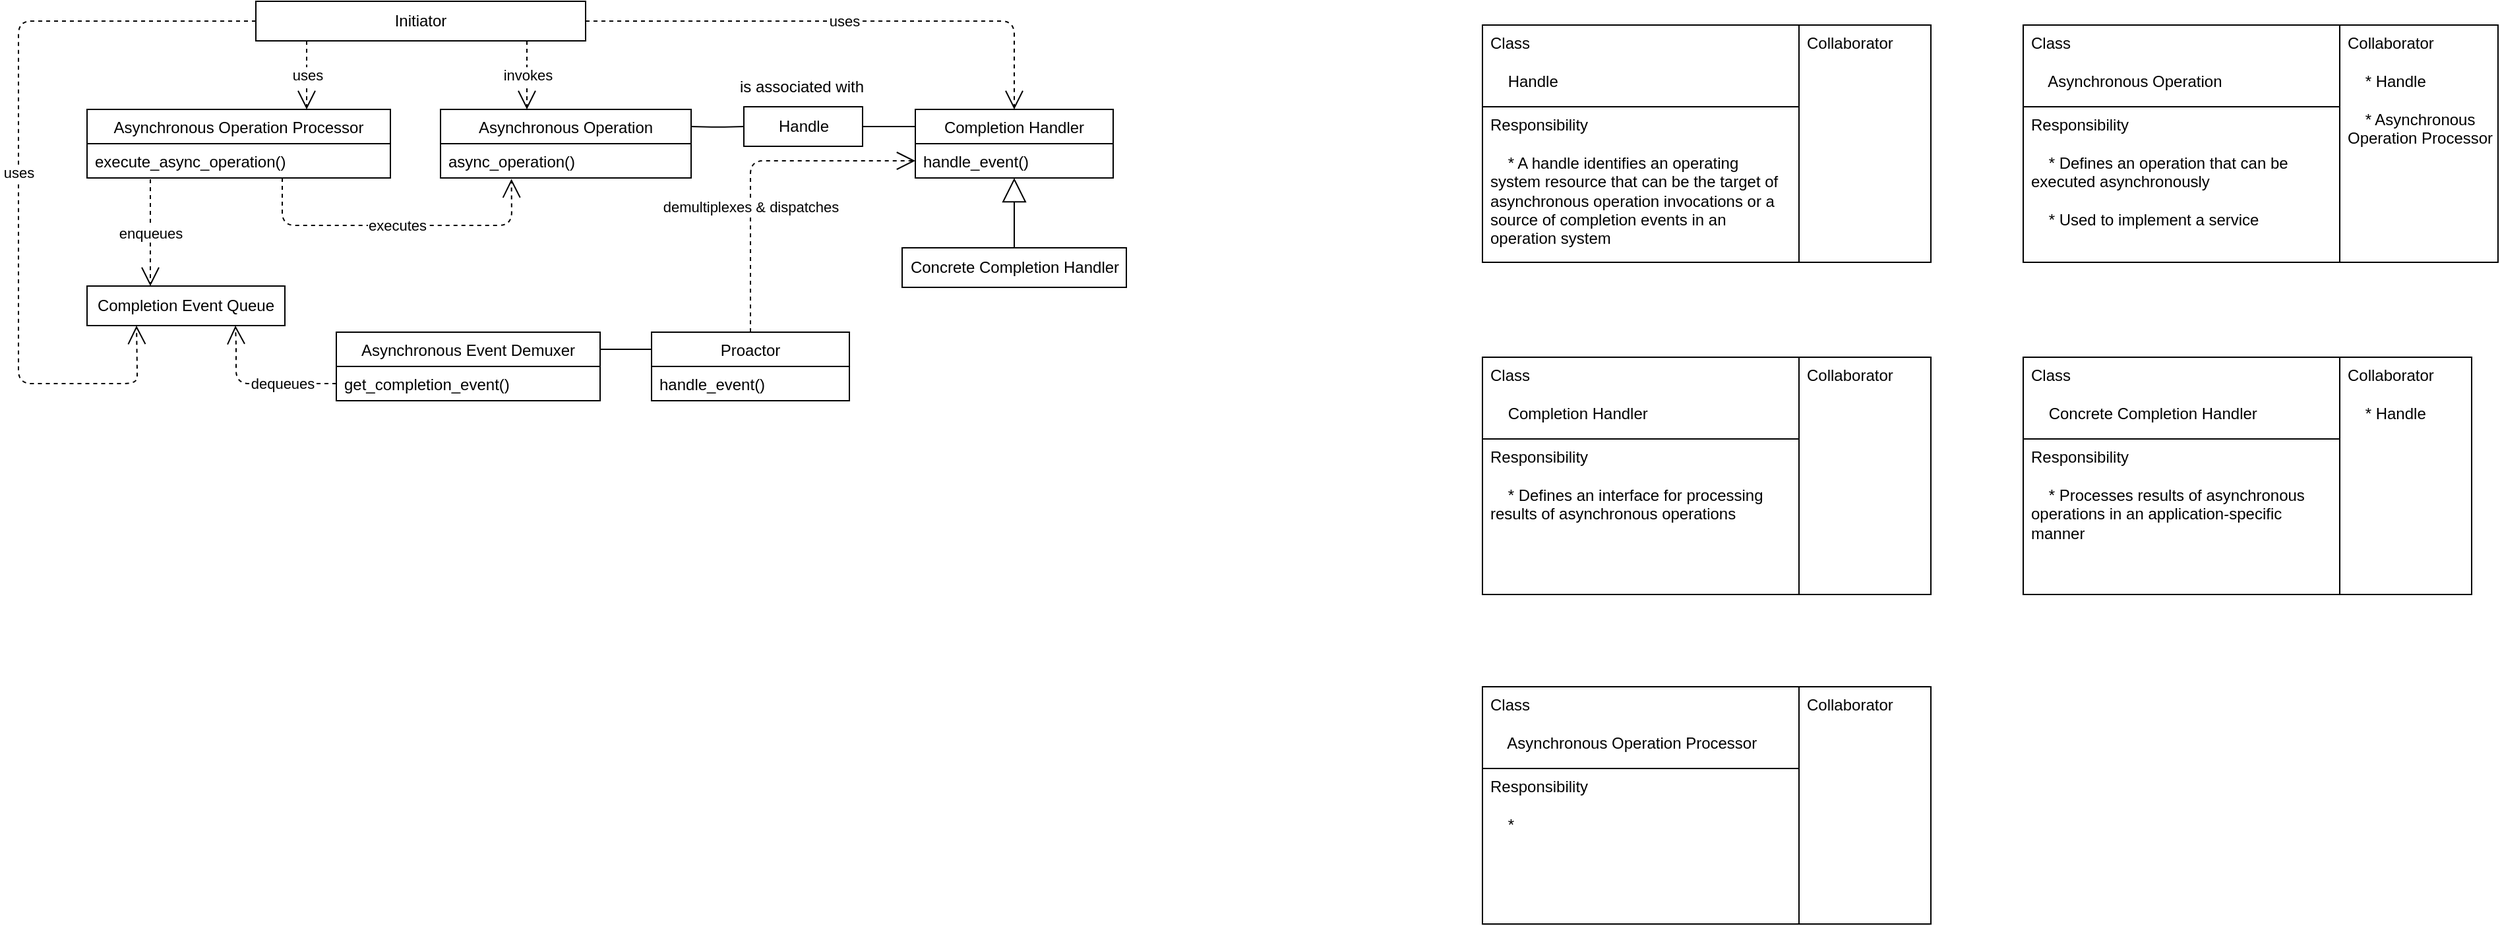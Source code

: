 <mxfile version="13.10.0" type="embed">
    <diagram id="3gRXEbeZebtQ5nvocdyO" name="Page-1">
        <mxGraphModel dx="1155" dy="1015" grid="1" gridSize="10" guides="1" tooltips="1" connect="1" arrows="1" fold="1" page="0" pageScale="1" pageWidth="827" pageHeight="1169" math="0" shadow="0">
            <root>
                <mxCell id="0"/>
                <mxCell id="1" parent="0"/>
                <mxCell id="2" value="Class&lt;br&gt;&lt;br&gt;&amp;nbsp; &amp;nbsp; Handle" style="html=1;align=left;verticalAlign=top;spacingLeft=4;spacingRight=4;" vertex="1" parent="1">
                    <mxGeometry x="1290" y="-212" width="240" height="62" as="geometry"/>
                </mxCell>
                <mxCell id="3" value="Responsibility&lt;br&gt;&lt;br&gt;&amp;nbsp; &amp;nbsp; * A handle identifies an operating&amp;nbsp;&lt;br&gt;system resource that can be the target of&amp;nbsp;&lt;br&gt;asynchronous operation invocations or a&amp;nbsp;&lt;br&gt;source of completion events in an&amp;nbsp;&lt;br&gt;operation system" style="html=1;align=left;verticalAlign=top;spacingLeft=4;spacingRight=4;" vertex="1" parent="1">
                    <mxGeometry x="1290" y="-150" width="240" height="118" as="geometry"/>
                </mxCell>
                <mxCell id="4" value="Collaborator" style="html=1;align=left;verticalAlign=top;spacingLeft=4;spacingRight=4;" vertex="1" parent="1">
                    <mxGeometry x="1530" y="-212" width="100" height="180" as="geometry"/>
                </mxCell>
                <mxCell id="5" value="Initiator" style="rounded=0;whiteSpace=wrap;html=1;" vertex="1" parent="1">
                    <mxGeometry x="360" y="-230" width="250" height="30" as="geometry"/>
                </mxCell>
                <mxCell id="14" value="Asynchronous Operation Processor" style="swimlane;fontStyle=0;childLayout=stackLayout;horizontal=1;startSize=26;fillColor=none;horizontalStack=0;resizeParent=1;resizeParentMax=0;resizeLast=0;collapsible=1;marginBottom=0;" vertex="1" parent="1">
                    <mxGeometry x="232" y="-148" width="230" height="52" as="geometry">
                        <mxRectangle x="90" y="200" width="70" height="26" as="alternateBounds"/>
                    </mxGeometry>
                </mxCell>
                <mxCell id="15" value="execute_async_operation()" style="text;strokeColor=none;fillColor=none;align=left;verticalAlign=top;spacingLeft=4;spacingRight=4;overflow=hidden;rotatable=0;points=[[0,0.5],[1,0.5]];portConstraint=eastwest;" vertex="1" parent="14">
                    <mxGeometry y="26" width="230" height="26" as="geometry"/>
                </mxCell>
                <mxCell id="18" value="Asynchronous Operation" style="swimlane;fontStyle=0;childLayout=stackLayout;horizontal=1;startSize=26;fillColor=none;horizontalStack=0;resizeParent=1;resizeParentMax=0;resizeLast=0;collapsible=1;marginBottom=0;" vertex="1" parent="1">
                    <mxGeometry x="500" y="-148" width="190" height="52" as="geometry">
                        <mxRectangle x="90" y="200" width="70" height="26" as="alternateBounds"/>
                    </mxGeometry>
                </mxCell>
                <mxCell id="19" value="async_operation()" style="text;strokeColor=none;fillColor=none;align=left;verticalAlign=top;spacingLeft=4;spacingRight=4;overflow=hidden;rotatable=0;points=[[0,0.5],[1,0.5]];portConstraint=eastwest;" vertex="1" parent="18">
                    <mxGeometry y="26" width="190" height="26" as="geometry"/>
                </mxCell>
                <mxCell id="21" value="uses" style="endArrow=open;endSize=12;dashed=1;html=1;exitX=0.25;exitY=1;exitDx=0;exitDy=0;entryX=0.75;entryY=0;entryDx=0;entryDy=0;" edge="1" parent="1">
                    <mxGeometry width="160" relative="1" as="geometry">
                        <mxPoint x="398.5" y="-200" as="sourcePoint"/>
                        <mxPoint x="398.5" y="-148" as="targetPoint"/>
                    </mxGeometry>
                </mxCell>
                <mxCell id="23" value="invokes" style="endArrow=open;endSize=12;dashed=1;html=1;exitX=0.25;exitY=1;exitDx=0;exitDy=0;entryX=0.75;entryY=0;entryDx=0;entryDy=0;" edge="1" parent="1">
                    <mxGeometry width="160" relative="1" as="geometry">
                        <mxPoint x="565.5" y="-200" as="sourcePoint"/>
                        <mxPoint x="565.5" y="-148" as="targetPoint"/>
                    </mxGeometry>
                </mxCell>
                <mxCell id="24" value="executes" style="endArrow=open;endSize=12;dashed=1;html=1;entryX=0.283;entryY=1.031;entryDx=0;entryDy=0;entryPerimeter=0;" edge="1" parent="1" target="19">
                    <mxGeometry width="160" relative="1" as="geometry">
                        <mxPoint x="380" y="-96" as="sourcePoint"/>
                        <mxPoint x="380" y="-6" as="targetPoint"/>
                        <Array as="points">
                            <mxPoint x="380" y="-60"/>
                            <mxPoint x="554" y="-60"/>
                        </Array>
                    </mxGeometry>
                </mxCell>
                <mxCell id="25" value="Completion Event Queue" style="rounded=0;whiteSpace=wrap;html=1;" vertex="1" parent="1">
                    <mxGeometry x="232" y="-14" width="150" height="30" as="geometry"/>
                </mxCell>
                <mxCell id="26" value="enqueues" style="endArrow=open;endSize=12;dashed=1;html=1;" edge="1" parent="1">
                    <mxGeometry width="160" relative="1" as="geometry">
                        <mxPoint x="280" y="-95" as="sourcePoint"/>
                        <mxPoint x="280" y="-14" as="targetPoint"/>
                    </mxGeometry>
                </mxCell>
                <mxCell id="27" value="uses" style="endArrow=open;endSize=12;dashed=1;html=1;exitX=0;exitY=0.5;exitDx=0;exitDy=0;entryX=0.25;entryY=1;entryDx=0;entryDy=0;" edge="1" parent="1" source="5" target="25">
                    <mxGeometry width="160" relative="1" as="geometry">
                        <mxPoint x="150" y="-270" as="sourcePoint"/>
                        <mxPoint x="150" y="-180" as="targetPoint"/>
                        <Array as="points">
                            <mxPoint x="180" y="-215"/>
                            <mxPoint x="180" y="60"/>
                            <mxPoint x="270" y="60"/>
                            <mxPoint x="270" y="50"/>
                        </Array>
                    </mxGeometry>
                </mxCell>
                <mxCell id="28" value="Asynchronous Event Demuxer" style="swimlane;fontStyle=0;childLayout=stackLayout;horizontal=1;startSize=26;fillColor=none;horizontalStack=0;resizeParent=1;resizeParentMax=0;resizeLast=0;collapsible=1;marginBottom=0;" vertex="1" parent="1">
                    <mxGeometry x="421" y="21" width="200" height="52" as="geometry">
                        <mxRectangle x="90" y="200" width="70" height="26" as="alternateBounds"/>
                    </mxGeometry>
                </mxCell>
                <mxCell id="29" value="get_completion_event()" style="text;strokeColor=none;fillColor=none;align=left;verticalAlign=top;spacingLeft=4;spacingRight=4;overflow=hidden;rotatable=0;points=[[0,0.5],[1,0.5]];portConstraint=eastwest;" vertex="1" parent="28">
                    <mxGeometry y="26" width="200" height="26" as="geometry"/>
                </mxCell>
                <mxCell id="30" value="dequeues" style="endArrow=open;endSize=12;dashed=1;html=1;exitX=0;exitY=0.5;exitDx=0;exitDy=0;entryX=0.75;entryY=1;entryDx=0;entryDy=0;" edge="1" parent="1" source="29" target="25">
                    <mxGeometry x="-0.317" width="160" relative="1" as="geometry">
                        <mxPoint x="380" y="30" as="sourcePoint"/>
                        <mxPoint x="380" y="120" as="targetPoint"/>
                        <Array as="points">
                            <mxPoint x="345" y="60"/>
                            <mxPoint x="345" y="40"/>
                            <mxPoint x="345" y="30"/>
                        </Array>
                        <mxPoint as="offset"/>
                    </mxGeometry>
                </mxCell>
                <mxCell id="31" value="Handle" style="html=1;" vertex="1" parent="1">
                    <mxGeometry x="730" y="-150" width="90" height="30" as="geometry"/>
                </mxCell>
                <mxCell id="34" value="" style="endArrow=none;html=1;edgeStyle=orthogonalEdgeStyle;entryX=0;entryY=0.5;entryDx=0;entryDy=0;" edge="1" parent="1" target="31">
                    <mxGeometry relative="1" as="geometry">
                        <mxPoint x="690" y="-135" as="sourcePoint"/>
                        <mxPoint x="580" y="-20" as="targetPoint"/>
                    </mxGeometry>
                </mxCell>
                <mxCell id="39" value="Completion Handler" style="swimlane;fontStyle=0;childLayout=stackLayout;horizontal=1;startSize=26;fillColor=none;horizontalStack=0;resizeParent=1;resizeParentMax=0;resizeLast=0;collapsible=1;marginBottom=0;" vertex="1" parent="1">
                    <mxGeometry x="860" y="-148" width="150" height="52" as="geometry">
                        <mxRectangle x="90" y="200" width="70" height="26" as="alternateBounds"/>
                    </mxGeometry>
                </mxCell>
                <mxCell id="40" value="handle_event()" style="text;strokeColor=none;fillColor=none;align=left;verticalAlign=top;spacingLeft=4;spacingRight=4;overflow=hidden;rotatable=0;points=[[0,0.5],[1,0.5]];portConstraint=eastwest;" vertex="1" parent="39">
                    <mxGeometry y="26" width="150" height="26" as="geometry"/>
                </mxCell>
                <mxCell id="41" value="" style="endArrow=none;html=1;edgeStyle=orthogonalEdgeStyle;entryX=0;entryY=0.25;entryDx=0;entryDy=0;exitX=1;exitY=0.5;exitDx=0;exitDy=0;" edge="1" parent="1" source="31" target="39">
                    <mxGeometry relative="1" as="geometry">
                        <mxPoint x="830" y="-135" as="sourcePoint"/>
                        <mxPoint x="750" y="-125" as="targetPoint"/>
                    </mxGeometry>
                </mxCell>
                <mxCell id="42" value="Concrete Completion Handler" style="html=1;" vertex="1" parent="1">
                    <mxGeometry x="850" y="-43" width="170" height="30" as="geometry"/>
                </mxCell>
                <mxCell id="43" value="Proactor" style="swimlane;fontStyle=0;childLayout=stackLayout;horizontal=1;startSize=26;fillColor=none;horizontalStack=0;resizeParent=1;resizeParentMax=0;resizeLast=0;collapsible=1;marginBottom=0;" vertex="1" parent="1">
                    <mxGeometry x="660" y="21" width="150" height="52" as="geometry">
                        <mxRectangle x="90" y="200" width="70" height="26" as="alternateBounds"/>
                    </mxGeometry>
                </mxCell>
                <mxCell id="44" value="handle_event()" style="text;strokeColor=none;fillColor=none;align=left;verticalAlign=top;spacingLeft=4;spacingRight=4;overflow=hidden;rotatable=0;points=[[0,0.5],[1,0.5]];portConstraint=eastwest;" vertex="1" parent="43">
                    <mxGeometry y="26" width="150" height="26" as="geometry"/>
                </mxCell>
                <mxCell id="45" value="" style="endArrow=none;html=1;edgeStyle=orthogonalEdgeStyle;exitX=1;exitY=0.25;exitDx=0;exitDy=0;" edge="1" parent="1" source="28">
                    <mxGeometry relative="1" as="geometry">
                        <mxPoint x="700" y="-125" as="sourcePoint"/>
                        <mxPoint x="660" y="34" as="targetPoint"/>
                    </mxGeometry>
                </mxCell>
                <mxCell id="47" value="is associated with" style="text;html=1;strokeColor=none;fillColor=none;align=center;verticalAlign=middle;whiteSpace=wrap;rounded=0;" vertex="1" parent="1">
                    <mxGeometry x="721" y="-175" width="106" height="20" as="geometry"/>
                </mxCell>
                <mxCell id="48" value="demultiplexes &amp;amp; dispatches" style="endArrow=open;endSize=12;dashed=1;html=1;entryX=0;entryY=0.5;entryDx=0;entryDy=0;exitX=0.5;exitY=0;exitDx=0;exitDy=0;" edge="1" parent="1" source="43" target="40">
                    <mxGeometry x="-0.253" width="160" relative="1" as="geometry">
                        <mxPoint x="734.5" y="-80" as="sourcePoint"/>
                        <mxPoint x="860" y="-123" as="targetPoint"/>
                        <Array as="points">
                            <mxPoint x="735" y="-109"/>
                        </Array>
                        <mxPoint as="offset"/>
                    </mxGeometry>
                </mxCell>
                <mxCell id="50" value="" style="endArrow=block;endSize=16;endFill=0;html=1;exitX=0.5;exitY=0;exitDx=0;exitDy=0;" edge="1" parent="1" source="42" target="40">
                    <mxGeometry x="-0.358" y="-45" width="160" relative="1" as="geometry">
                        <mxPoint x="920" y="60" as="sourcePoint"/>
                        <mxPoint x="1080" y="60" as="targetPoint"/>
                        <mxPoint as="offset"/>
                    </mxGeometry>
                </mxCell>
                <mxCell id="51" value="uses" style="endArrow=open;endSize=12;dashed=1;html=1;exitX=1;exitY=0.5;exitDx=0;exitDy=0;entryX=0.5;entryY=0;entryDx=0;entryDy=0;" edge="1" parent="1" source="5" target="39">
                    <mxGeometry width="160" relative="1" as="geometry">
                        <mxPoint x="150" y="-270" as="sourcePoint"/>
                        <mxPoint x="150" y="-180" as="targetPoint"/>
                        <Array as="points">
                            <mxPoint x="935" y="-215"/>
                        </Array>
                    </mxGeometry>
                </mxCell>
                <mxCell id="52" value="Class&lt;br&gt;&lt;br&gt;&amp;nbsp; &amp;nbsp; Asynchronous Operation" style="html=1;align=left;verticalAlign=top;spacingLeft=4;spacingRight=4;" vertex="1" parent="1">
                    <mxGeometry x="1700" y="-212" width="240" height="62" as="geometry"/>
                </mxCell>
                <mxCell id="53" value="Responsibility&lt;br&gt;&lt;br&gt;&amp;nbsp; &amp;nbsp; * Defines an operation that can be&amp;nbsp;&lt;br&gt;executed asynchronously&lt;br&gt;&lt;br&gt;&amp;nbsp; &amp;nbsp; * Used to implement a service" style="html=1;align=left;verticalAlign=top;spacingLeft=4;spacingRight=4;" vertex="1" parent="1">
                    <mxGeometry x="1700" y="-150" width="240" height="118" as="geometry"/>
                </mxCell>
                <mxCell id="54" value="Collaborator&lt;br&gt;&lt;br&gt;&amp;nbsp; &amp;nbsp; * Handle&lt;br&gt;&lt;br&gt;&amp;nbsp; &amp;nbsp; * Asynchronous&amp;nbsp;&lt;br&gt;Operation Processor" style="html=1;align=left;verticalAlign=top;spacingLeft=4;spacingRight=4;" vertex="1" parent="1">
                    <mxGeometry x="1940" y="-212" width="120" height="180" as="geometry"/>
                </mxCell>
                <mxCell id="55" value="Class&lt;br&gt;&lt;br&gt;&amp;nbsp; &amp;nbsp; Completion Handler" style="html=1;align=left;verticalAlign=top;spacingLeft=4;spacingRight=4;" vertex="1" parent="1">
                    <mxGeometry x="1290" y="40" width="240" height="62" as="geometry"/>
                </mxCell>
                <mxCell id="56" value="Responsibility&lt;br&gt;&lt;br&gt;&amp;nbsp; &amp;nbsp; * Defines an interface for processing&amp;nbsp;&lt;br&gt;results of asynchronous operations" style="html=1;align=left;verticalAlign=top;spacingLeft=4;spacingRight=4;" vertex="1" parent="1">
                    <mxGeometry x="1290" y="102" width="240" height="118" as="geometry"/>
                </mxCell>
                <mxCell id="57" value="Collaborator" style="html=1;align=left;verticalAlign=top;spacingLeft=4;spacingRight=4;" vertex="1" parent="1">
                    <mxGeometry x="1530" y="40" width="100" height="180" as="geometry"/>
                </mxCell>
                <mxCell id="58" value="Class&lt;br&gt;&lt;br&gt;&amp;nbsp; &amp;nbsp; Concrete Completion Handler" style="html=1;align=left;verticalAlign=top;spacingLeft=4;spacingRight=4;" vertex="1" parent="1">
                    <mxGeometry x="1700" y="40" width="240" height="62" as="geometry"/>
                </mxCell>
                <mxCell id="59" value="Responsibility&lt;br&gt;&lt;br&gt;&amp;nbsp; &amp;nbsp; * Processes results of asynchronous&amp;nbsp;&lt;br&gt;operations in an application-specific &lt;br&gt;manner" style="html=1;align=left;verticalAlign=top;spacingLeft=4;spacingRight=4;" vertex="1" parent="1">
                    <mxGeometry x="1700" y="102" width="240" height="118" as="geometry"/>
                </mxCell>
                <mxCell id="60" value="Collaborator&lt;br&gt;&lt;br&gt;&amp;nbsp; &amp;nbsp; * Handle" style="html=1;align=left;verticalAlign=top;spacingLeft=4;spacingRight=4;" vertex="1" parent="1">
                    <mxGeometry x="1940" y="40" width="100" height="180" as="geometry"/>
                </mxCell>
                <mxCell id="61" value="Class&lt;br&gt;&lt;br&gt;&amp;nbsp; &amp;nbsp; Asynchronous Operation Processor" style="html=1;align=left;verticalAlign=top;spacingLeft=4;spacingRight=4;" vertex="1" parent="1">
                    <mxGeometry x="1290" y="290" width="240" height="62" as="geometry"/>
                </mxCell>
                <mxCell id="62" value="Responsibility&lt;br&gt;&lt;br&gt;&amp;nbsp; &amp;nbsp; *&amp;nbsp;" style="html=1;align=left;verticalAlign=top;spacingLeft=4;spacingRight=4;" vertex="1" parent="1">
                    <mxGeometry x="1290" y="352" width="240" height="118" as="geometry"/>
                </mxCell>
                <mxCell id="63" value="Collaborator" style="html=1;align=left;verticalAlign=top;spacingLeft=4;spacingRight=4;" vertex="1" parent="1">
                    <mxGeometry x="1530" y="290" width="100" height="180" as="geometry"/>
                </mxCell>
            </root>
        </mxGraphModel>
    </diagram>
</mxfile>